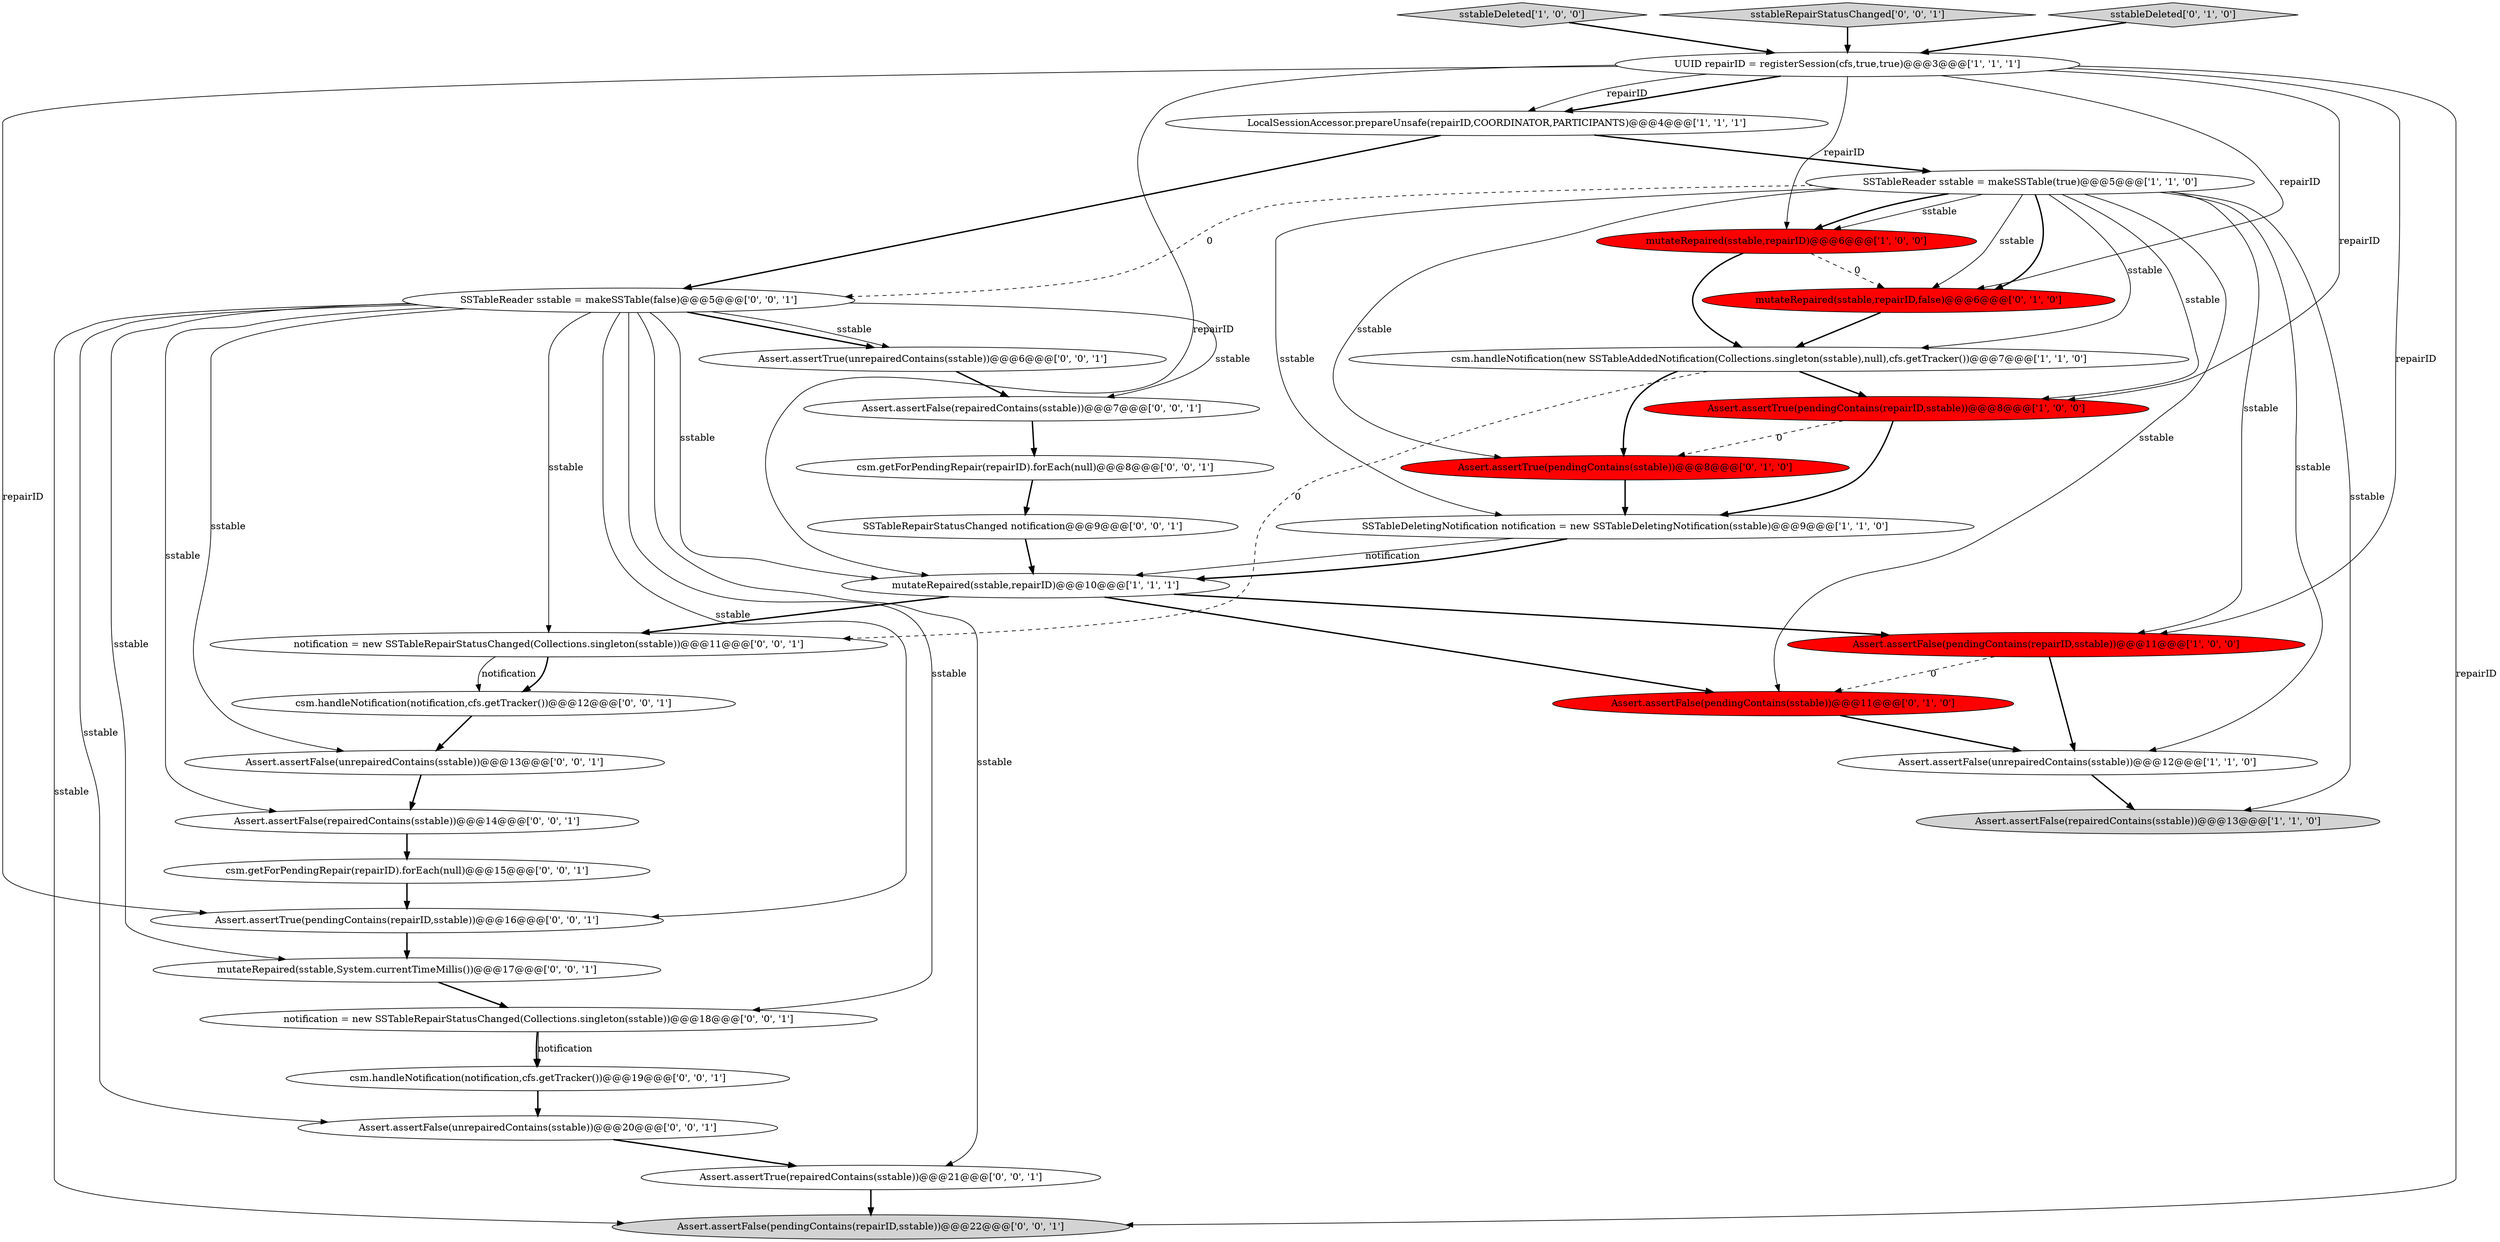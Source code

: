 digraph {
22 [style = filled, label = "notification = new SSTableRepairStatusChanged(Collections.singleton(sstable))@@@11@@@['0', '0', '1']", fillcolor = white, shape = ellipse image = "AAA0AAABBB3BBB"];
9 [style = filled, label = "mutateRepaired(sstable,repairID)@@@6@@@['1', '0', '0']", fillcolor = red, shape = ellipse image = "AAA1AAABBB1BBB"];
30 [style = filled, label = "SSTableReader sstable = makeSSTable(false)@@@5@@@['0', '0', '1']", fillcolor = white, shape = ellipse image = "AAA0AAABBB3BBB"];
16 [style = filled, label = "Assert.assertTrue(repairedContains(sstable))@@@21@@@['0', '0', '1']", fillcolor = white, shape = ellipse image = "AAA0AAABBB3BBB"];
21 [style = filled, label = "mutateRepaired(sstable,System.currentTimeMillis())@@@17@@@['0', '0', '1']", fillcolor = white, shape = ellipse image = "AAA0AAABBB3BBB"];
33 [style = filled, label = "Assert.assertFalse(unrepairedContains(sstable))@@@13@@@['0', '0', '1']", fillcolor = white, shape = ellipse image = "AAA0AAABBB3BBB"];
28 [style = filled, label = "notification = new SSTableRepairStatusChanged(Collections.singleton(sstable))@@@18@@@['0', '0', '1']", fillcolor = white, shape = ellipse image = "AAA0AAABBB3BBB"];
3 [style = filled, label = "Assert.assertFalse(pendingContains(repairID,sstable))@@@11@@@['1', '0', '0']", fillcolor = red, shape = ellipse image = "AAA1AAABBB1BBB"];
2 [style = filled, label = "Assert.assertFalse(repairedContains(sstable))@@@13@@@['1', '1', '0']", fillcolor = lightgray, shape = ellipse image = "AAA0AAABBB1BBB"];
12 [style = filled, label = "Assert.assertFalse(pendingContains(sstable))@@@11@@@['0', '1', '0']", fillcolor = red, shape = ellipse image = "AAA1AAABBB2BBB"];
10 [style = filled, label = "Assert.assertTrue(pendingContains(repairID,sstable))@@@8@@@['1', '0', '0']", fillcolor = red, shape = ellipse image = "AAA1AAABBB1BBB"];
6 [style = filled, label = "SSTableReader sstable = makeSSTable(true)@@@5@@@['1', '1', '0']", fillcolor = white, shape = ellipse image = "AAA0AAABBB1BBB"];
0 [style = filled, label = "Assert.assertFalse(unrepairedContains(sstable))@@@12@@@['1', '1', '0']", fillcolor = white, shape = ellipse image = "AAA0AAABBB1BBB"];
25 [style = filled, label = "Assert.assertFalse(repairedContains(sstable))@@@14@@@['0', '0', '1']", fillcolor = white, shape = ellipse image = "AAA0AAABBB3BBB"];
7 [style = filled, label = "csm.handleNotification(new SSTableAddedNotification(Collections.singleton(sstable),null),cfs.getTracker())@@@7@@@['1', '1', '0']", fillcolor = white, shape = ellipse image = "AAA0AAABBB1BBB"];
32 [style = filled, label = "SSTableRepairStatusChanged notification@@@9@@@['0', '0', '1']", fillcolor = white, shape = ellipse image = "AAA0AAABBB3BBB"];
13 [style = filled, label = "mutateRepaired(sstable,repairID,false)@@@6@@@['0', '1', '0']", fillcolor = red, shape = ellipse image = "AAA1AAABBB2BBB"];
5 [style = filled, label = "sstableDeleted['1', '0', '0']", fillcolor = lightgray, shape = diamond image = "AAA0AAABBB1BBB"];
23 [style = filled, label = "sstableRepairStatusChanged['0', '0', '1']", fillcolor = lightgray, shape = diamond image = "AAA0AAABBB3BBB"];
1 [style = filled, label = "LocalSessionAccessor.prepareUnsafe(repairID,COORDINATOR,PARTICIPANTS)@@@4@@@['1', '1', '1']", fillcolor = white, shape = ellipse image = "AAA0AAABBB1BBB"];
14 [style = filled, label = "sstableDeleted['0', '1', '0']", fillcolor = lightgray, shape = diamond image = "AAA0AAABBB2BBB"];
18 [style = filled, label = "Assert.assertTrue(unrepairedContains(sstable))@@@6@@@['0', '0', '1']", fillcolor = white, shape = ellipse image = "AAA0AAABBB3BBB"];
4 [style = filled, label = "SSTableDeletingNotification notification = new SSTableDeletingNotification(sstable)@@@9@@@['1', '1', '0']", fillcolor = white, shape = ellipse image = "AAA0AAABBB1BBB"];
31 [style = filled, label = "csm.getForPendingRepair(repairID).forEach(null)@@@8@@@['0', '0', '1']", fillcolor = white, shape = ellipse image = "AAA0AAABBB3BBB"];
19 [style = filled, label = "csm.handleNotification(notification,cfs.getTracker())@@@12@@@['0', '0', '1']", fillcolor = white, shape = ellipse image = "AAA0AAABBB3BBB"];
29 [style = filled, label = "Assert.assertFalse(repairedContains(sstable))@@@7@@@['0', '0', '1']", fillcolor = white, shape = ellipse image = "AAA0AAABBB3BBB"];
26 [style = filled, label = "csm.getForPendingRepair(repairID).forEach(null)@@@15@@@['0', '0', '1']", fillcolor = white, shape = ellipse image = "AAA0AAABBB3BBB"];
11 [style = filled, label = "mutateRepaired(sstable,repairID)@@@10@@@['1', '1', '1']", fillcolor = white, shape = ellipse image = "AAA0AAABBB1BBB"];
24 [style = filled, label = "Assert.assertFalse(pendingContains(repairID,sstable))@@@22@@@['0', '0', '1']", fillcolor = lightgray, shape = ellipse image = "AAA0AAABBB3BBB"];
15 [style = filled, label = "Assert.assertTrue(pendingContains(sstable))@@@8@@@['0', '1', '0']", fillcolor = red, shape = ellipse image = "AAA1AAABBB2BBB"];
17 [style = filled, label = "Assert.assertFalse(unrepairedContains(sstable))@@@20@@@['0', '0', '1']", fillcolor = white, shape = ellipse image = "AAA0AAABBB3BBB"];
8 [style = filled, label = "UUID repairID = registerSession(cfs,true,true)@@@3@@@['1', '1', '1']", fillcolor = white, shape = ellipse image = "AAA0AAABBB1BBB"];
20 [style = filled, label = "csm.handleNotification(notification,cfs.getTracker())@@@19@@@['0', '0', '1']", fillcolor = white, shape = ellipse image = "AAA0AAABBB3BBB"];
27 [style = filled, label = "Assert.assertTrue(pendingContains(repairID,sstable))@@@16@@@['0', '0', '1']", fillcolor = white, shape = ellipse image = "AAA0AAABBB3BBB"];
19->33 [style = bold, label=""];
10->15 [style = dashed, label="0"];
30->24 [style = solid, label="sstable"];
5->8 [style = bold, label=""];
30->17 [style = solid, label="sstable"];
20->17 [style = bold, label=""];
8->11 [style = solid, label="repairID"];
22->19 [style = bold, label=""];
6->4 [style = solid, label="sstable"];
7->10 [style = bold, label=""];
6->3 [style = solid, label="sstable"];
6->7 [style = solid, label="sstable"];
8->24 [style = solid, label="repairID"];
28->20 [style = bold, label=""];
31->32 [style = bold, label=""];
16->24 [style = bold, label=""];
29->31 [style = bold, label=""];
0->2 [style = bold, label=""];
30->11 [style = solid, label="sstable"];
6->12 [style = solid, label="sstable"];
8->9 [style = solid, label="repairID"];
30->27 [style = solid, label="sstable"];
11->12 [style = bold, label=""];
30->16 [style = solid, label="sstable"];
9->7 [style = bold, label=""];
1->30 [style = bold, label=""];
23->8 [style = bold, label=""];
12->0 [style = bold, label=""];
30->18 [style = bold, label=""];
33->25 [style = bold, label=""];
3->0 [style = bold, label=""];
21->28 [style = bold, label=""];
22->19 [style = solid, label="notification"];
8->1 [style = bold, label=""];
30->25 [style = solid, label="sstable"];
18->29 [style = bold, label=""];
26->27 [style = bold, label=""];
8->10 [style = solid, label="repairID"];
1->6 [style = bold, label=""];
3->12 [style = dashed, label="0"];
6->15 [style = solid, label="sstable"];
30->29 [style = solid, label="sstable"];
6->2 [style = solid, label="sstable"];
30->18 [style = solid, label="sstable"];
11->3 [style = bold, label=""];
8->27 [style = solid, label="repairID"];
6->13 [style = bold, label=""];
30->28 [style = solid, label="sstable"];
13->7 [style = bold, label=""];
4->11 [style = solid, label="notification"];
6->13 [style = solid, label="sstable"];
8->3 [style = solid, label="repairID"];
15->4 [style = bold, label=""];
25->26 [style = bold, label=""];
10->4 [style = bold, label=""];
11->22 [style = bold, label=""];
30->22 [style = solid, label="sstable"];
9->13 [style = dashed, label="0"];
7->15 [style = bold, label=""];
8->13 [style = solid, label="repairID"];
30->33 [style = solid, label="sstable"];
14->8 [style = bold, label=""];
6->30 [style = dashed, label="0"];
6->10 [style = solid, label="sstable"];
6->9 [style = bold, label=""];
4->11 [style = bold, label=""];
30->21 [style = solid, label="sstable"];
8->1 [style = solid, label="repairID"];
32->11 [style = bold, label=""];
27->21 [style = bold, label=""];
7->22 [style = dashed, label="0"];
17->16 [style = bold, label=""];
6->9 [style = solid, label="sstable"];
28->20 [style = solid, label="notification"];
6->0 [style = solid, label="sstable"];
}

